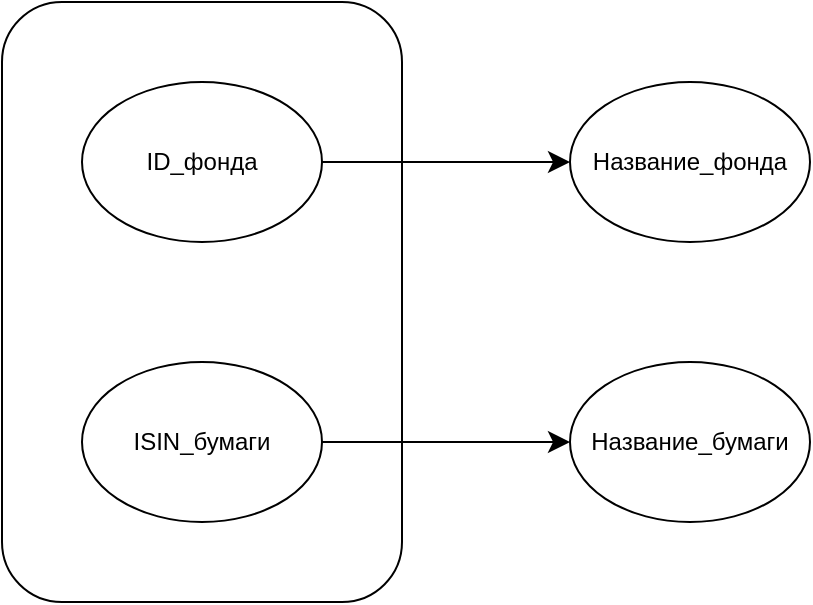 <mxfile version="27.1.3">
  <diagram name="Страница — 1" id="3zlRjCh8AVj8w-hPMEIm">
    <mxGraphModel dx="703" dy="834" grid="1" gridSize="10" guides="1" tooltips="1" connect="1" arrows="1" fold="1" page="1" pageScale="1" pageWidth="827" pageHeight="1169" math="0" shadow="0">
      <root>
        <mxCell id="0" />
        <mxCell id="1" parent="0" />
        <mxCell id="2SR-AMrwBzbrEaSk7SN7-4" value="" style="rounded=1;whiteSpace=wrap;html=1;" vertex="1" parent="1">
          <mxGeometry x="70" y="100" width="200" height="300" as="geometry" />
        </mxCell>
        <mxCell id="2SR-AMrwBzbrEaSk7SN7-10" style="edgeStyle=none;curved=1;rounded=0;orthogonalLoop=1;jettySize=auto;html=1;exitX=1;exitY=0.5;exitDx=0;exitDy=0;fontSize=12;startSize=8;endSize=8;entryX=0;entryY=0.5;entryDx=0;entryDy=0;" edge="1" parent="1" source="2SR-AMrwBzbrEaSk7SN7-5" target="2SR-AMrwBzbrEaSk7SN7-7">
          <mxGeometry relative="1" as="geometry">
            <mxPoint x="350" y="180" as="targetPoint" />
          </mxGeometry>
        </mxCell>
        <mxCell id="2SR-AMrwBzbrEaSk7SN7-5" value="ID_фонда" style="ellipse;whiteSpace=wrap;html=1;" vertex="1" parent="1">
          <mxGeometry x="110" y="140" width="120" height="80" as="geometry" />
        </mxCell>
        <mxCell id="2SR-AMrwBzbrEaSk7SN7-9" style="edgeStyle=none;curved=1;rounded=0;orthogonalLoop=1;jettySize=auto;html=1;exitX=1;exitY=0.5;exitDx=0;exitDy=0;entryX=0;entryY=0.5;entryDx=0;entryDy=0;fontSize=12;startSize=8;endSize=8;" edge="1" parent="1" source="2SR-AMrwBzbrEaSk7SN7-6" target="2SR-AMrwBzbrEaSk7SN7-8">
          <mxGeometry relative="1" as="geometry" />
        </mxCell>
        <mxCell id="2SR-AMrwBzbrEaSk7SN7-6" value="ISIN_бумаги" style="ellipse;whiteSpace=wrap;html=1;" vertex="1" parent="1">
          <mxGeometry x="110" y="280" width="120" height="80" as="geometry" />
        </mxCell>
        <mxCell id="2SR-AMrwBzbrEaSk7SN7-7" value="Название_фонда" style="ellipse;whiteSpace=wrap;html=1;" vertex="1" parent="1">
          <mxGeometry x="354" y="140" width="120" height="80" as="geometry" />
        </mxCell>
        <mxCell id="2SR-AMrwBzbrEaSk7SN7-8" value="Название_бумаги" style="ellipse;whiteSpace=wrap;html=1;" vertex="1" parent="1">
          <mxGeometry x="354" y="280" width="120" height="80" as="geometry" />
        </mxCell>
      </root>
    </mxGraphModel>
  </diagram>
</mxfile>
